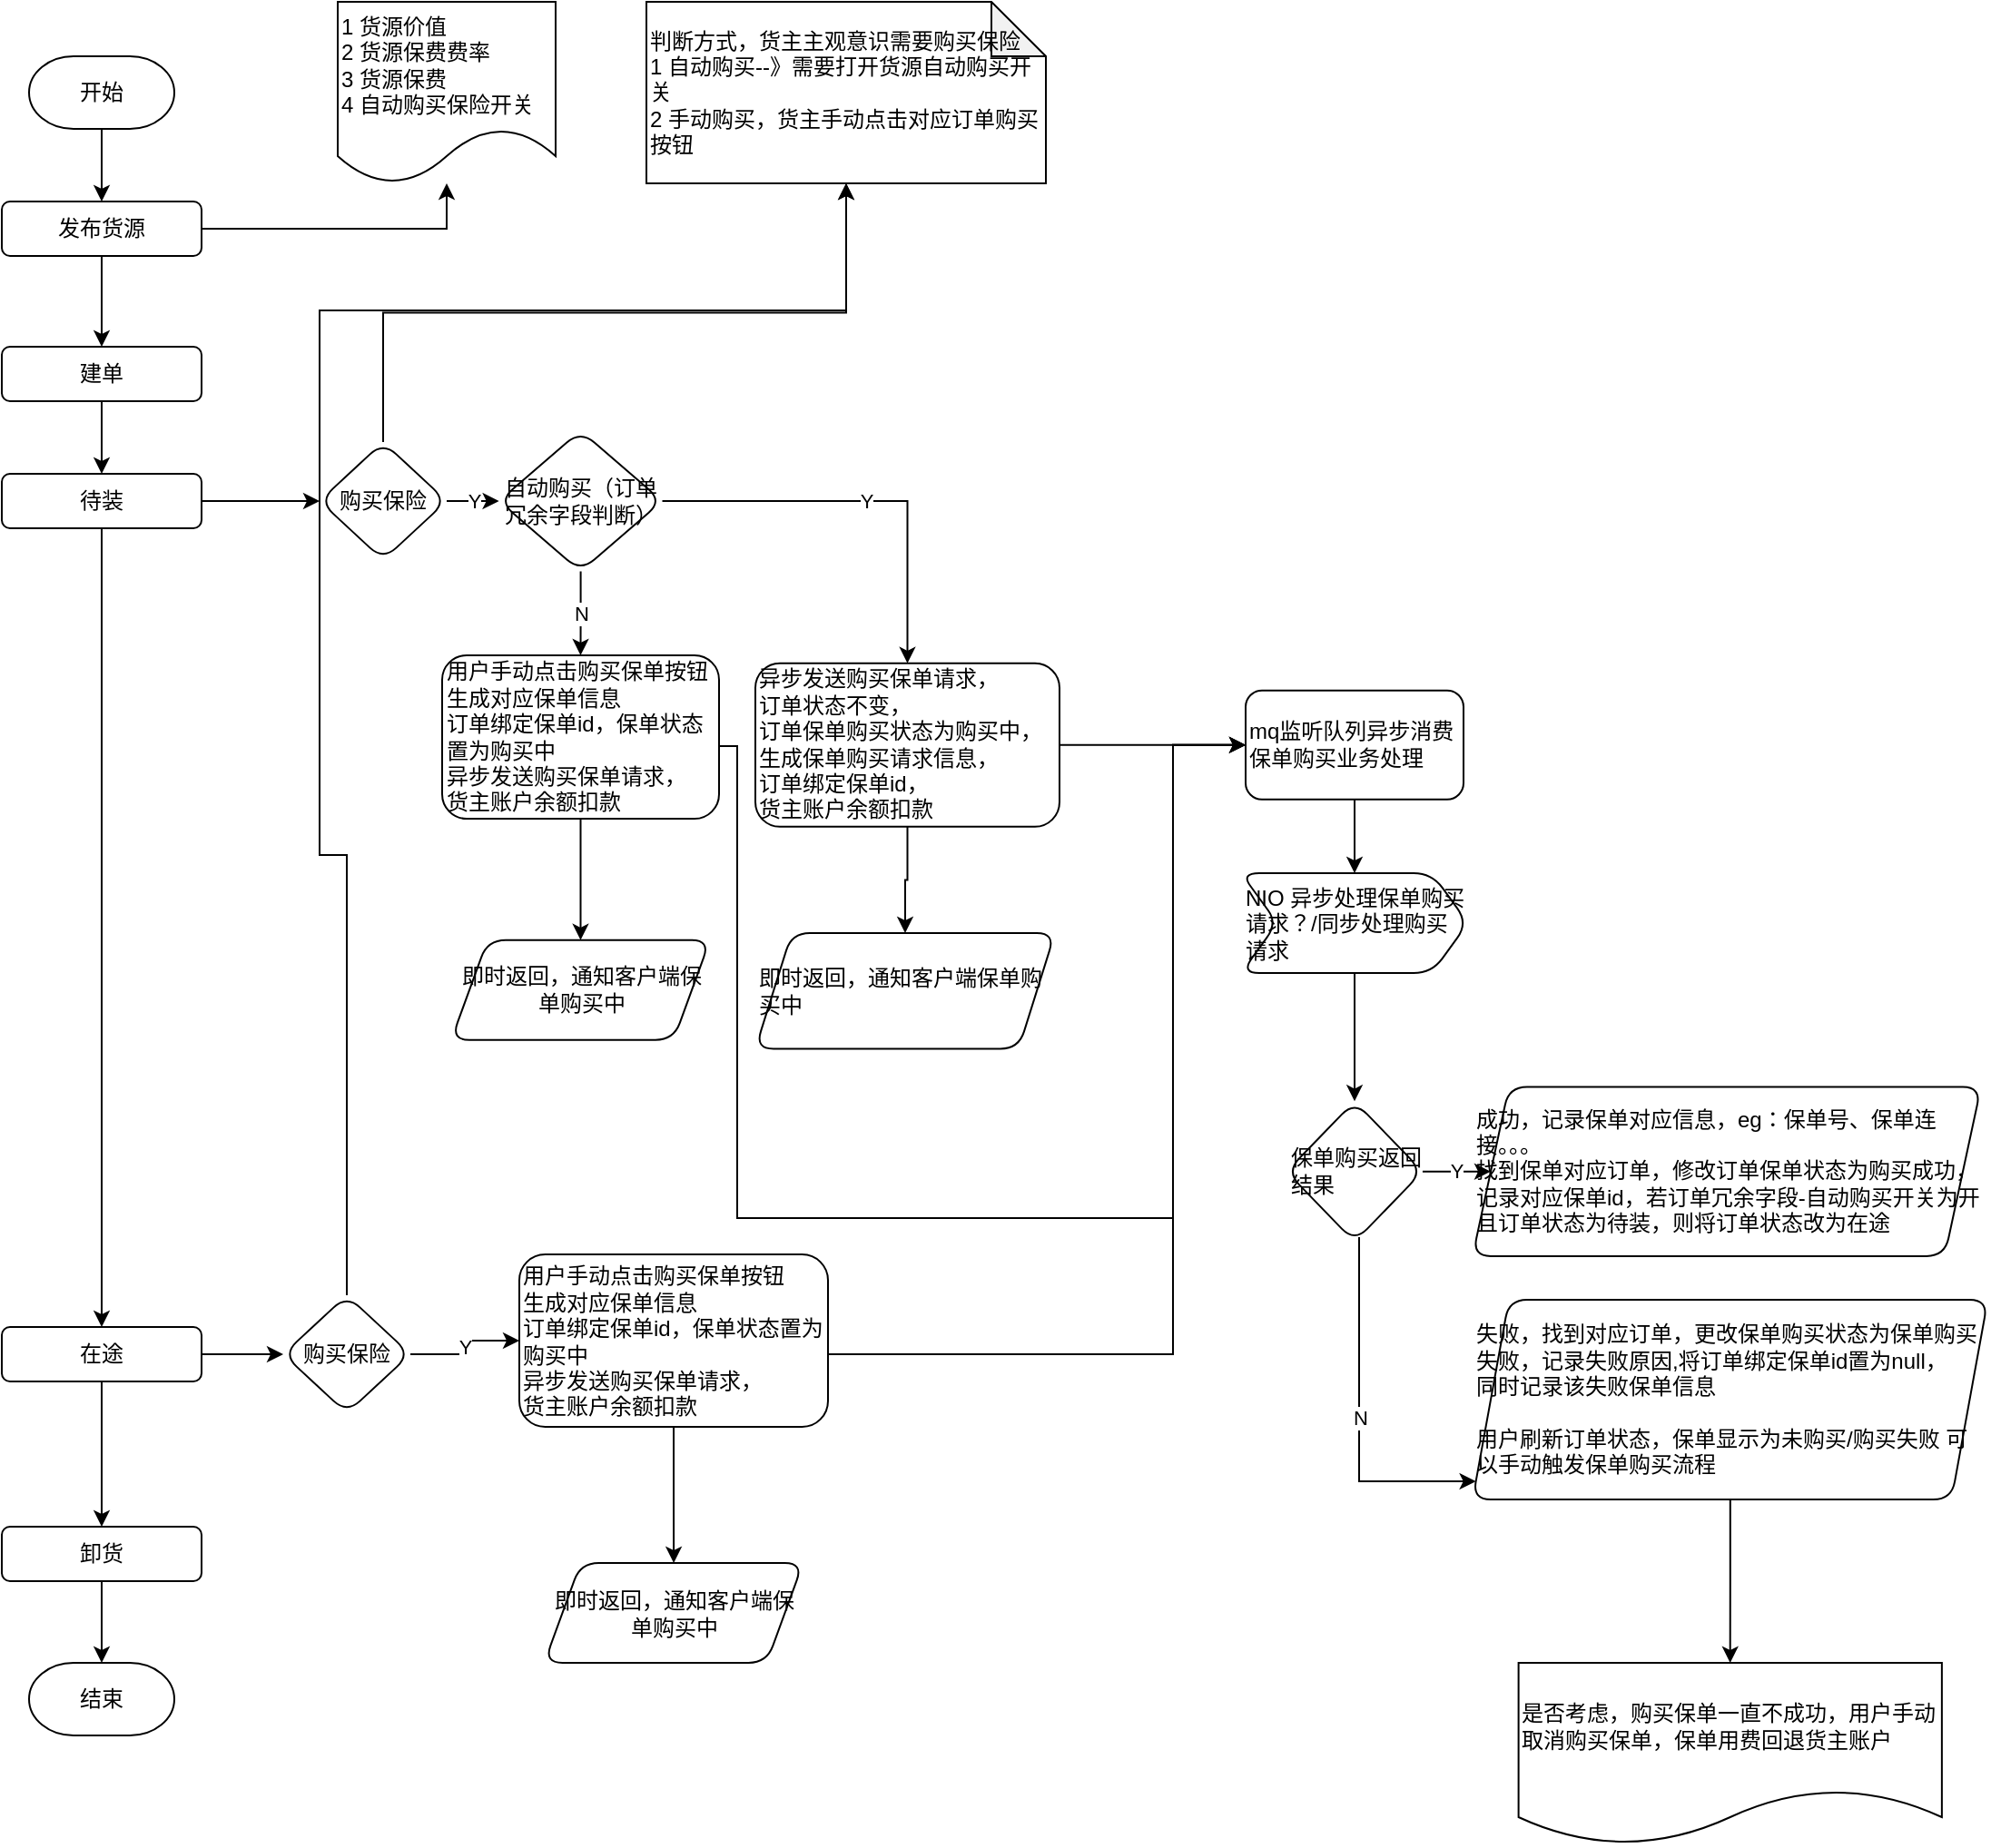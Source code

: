 <mxfile version="14.0.1" type="github">
  <diagram id="C5RBs43oDa-KdzZeNtuy" name="Page-1">
    <mxGraphModel dx="1422" dy="762" grid="1" gridSize="10" guides="1" tooltips="1" connect="1" arrows="1" fold="1" page="1" pageScale="1" pageWidth="827" pageHeight="1169" math="0" shadow="0">
      <root>
        <mxCell id="WIyWlLk6GJQsqaUBKTNV-0" />
        <mxCell id="WIyWlLk6GJQsqaUBKTNV-1" parent="WIyWlLk6GJQsqaUBKTNV-0" />
        <mxCell id="A1aLb6qsYqGWgr5VIU96-4" value="" style="edgeStyle=orthogonalEdgeStyle;rounded=0;orthogonalLoop=1;jettySize=auto;html=1;" edge="1" parent="WIyWlLk6GJQsqaUBKTNV-1" source="A1aLb6qsYqGWgr5VIU96-0" target="A1aLb6qsYqGWgr5VIU96-3">
          <mxGeometry relative="1" as="geometry" />
        </mxCell>
        <mxCell id="A1aLb6qsYqGWgr5VIU96-0" value="开始" style="strokeWidth=1;html=1;shape=mxgraph.flowchart.terminator;whiteSpace=wrap;rounded=1;shadow=0;glass=0;sketch=0;perimeterSpacing=0;" vertex="1" parent="WIyWlLk6GJQsqaUBKTNV-1">
          <mxGeometry x="90" y="70" width="80" height="40" as="geometry" />
        </mxCell>
        <mxCell id="A1aLb6qsYqGWgr5VIU96-6" value="" style="edgeStyle=orthogonalEdgeStyle;rounded=0;orthogonalLoop=1;jettySize=auto;html=1;" edge="1" parent="WIyWlLk6GJQsqaUBKTNV-1" source="A1aLb6qsYqGWgr5VIU96-3" target="A1aLb6qsYqGWgr5VIU96-5">
          <mxGeometry relative="1" as="geometry" />
        </mxCell>
        <mxCell id="A1aLb6qsYqGWgr5VIU96-8" value="" style="edgeStyle=orthogonalEdgeStyle;rounded=0;orthogonalLoop=1;jettySize=auto;html=1;" edge="1" parent="WIyWlLk6GJQsqaUBKTNV-1" source="A1aLb6qsYqGWgr5VIU96-3" target="A1aLb6qsYqGWgr5VIU96-7">
          <mxGeometry relative="1" as="geometry" />
        </mxCell>
        <mxCell id="A1aLb6qsYqGWgr5VIU96-3" value="发布货源" style="whiteSpace=wrap;html=1;rounded=1;shadow=0;strokeWidth=1;glass=0;sketch=0;" vertex="1" parent="WIyWlLk6GJQsqaUBKTNV-1">
          <mxGeometry x="75" y="150" width="110" height="30" as="geometry" />
        </mxCell>
        <mxCell id="A1aLb6qsYqGWgr5VIU96-5" value="&lt;div&gt;&lt;span&gt;1 货源价值&lt;/span&gt;&lt;/div&gt;&lt;div&gt;&lt;span&gt;2 货源保费费率&lt;/span&gt;&lt;/div&gt;&lt;div&gt;&lt;span&gt;3 货源保费&lt;/span&gt;&lt;/div&gt;&lt;div&gt;&lt;span&gt;4 自动购买保险开关&lt;/span&gt;&lt;/div&gt;" style="shape=document;whiteSpace=wrap;html=1;boundedLbl=1;rounded=1;shadow=0;strokeWidth=1;glass=0;sketch=0;align=left;" vertex="1" parent="WIyWlLk6GJQsqaUBKTNV-1">
          <mxGeometry x="260" y="40" width="120" height="100" as="geometry" />
        </mxCell>
        <mxCell id="A1aLb6qsYqGWgr5VIU96-10" value="" style="edgeStyle=orthogonalEdgeStyle;rounded=0;orthogonalLoop=1;jettySize=auto;html=1;" edge="1" parent="WIyWlLk6GJQsqaUBKTNV-1" source="A1aLb6qsYqGWgr5VIU96-7" target="A1aLb6qsYqGWgr5VIU96-9">
          <mxGeometry relative="1" as="geometry" />
        </mxCell>
        <mxCell id="A1aLb6qsYqGWgr5VIU96-7" value="建单" style="whiteSpace=wrap;html=1;rounded=1;shadow=0;strokeWidth=1;glass=0;sketch=0;" vertex="1" parent="WIyWlLk6GJQsqaUBKTNV-1">
          <mxGeometry x="75" y="230" width="110" height="30" as="geometry" />
        </mxCell>
        <mxCell id="A1aLb6qsYqGWgr5VIU96-12" value="" style="edgeStyle=orthogonalEdgeStyle;rounded=0;orthogonalLoop=1;jettySize=auto;html=1;" edge="1" parent="WIyWlLk6GJQsqaUBKTNV-1" source="A1aLb6qsYqGWgr5VIU96-9" target="A1aLb6qsYqGWgr5VIU96-11">
          <mxGeometry relative="1" as="geometry" />
        </mxCell>
        <mxCell id="A1aLb6qsYqGWgr5VIU96-45" value="" style="edgeStyle=orthogonalEdgeStyle;rounded=0;orthogonalLoop=1;jettySize=auto;html=1;" edge="1" parent="WIyWlLk6GJQsqaUBKTNV-1" source="A1aLb6qsYqGWgr5VIU96-9" target="A1aLb6qsYqGWgr5VIU96-44">
          <mxGeometry relative="1" as="geometry" />
        </mxCell>
        <mxCell id="A1aLb6qsYqGWgr5VIU96-9" value="待装" style="whiteSpace=wrap;html=1;rounded=1;shadow=0;strokeWidth=1;glass=0;sketch=0;" vertex="1" parent="WIyWlLk6GJQsqaUBKTNV-1">
          <mxGeometry x="75" y="300" width="110" height="30" as="geometry" />
        </mxCell>
        <mxCell id="A1aLb6qsYqGWgr5VIU96-16" value="" style="edgeStyle=orthogonalEdgeStyle;rounded=0;orthogonalLoop=1;jettySize=auto;html=1;exitX=0.5;exitY=0;exitDx=0;exitDy=0;" edge="1" parent="WIyWlLk6GJQsqaUBKTNV-1" source="A1aLb6qsYqGWgr5VIU96-11" target="A1aLb6qsYqGWgr5VIU96-15">
          <mxGeometry relative="1" as="geometry" />
        </mxCell>
        <mxCell id="A1aLb6qsYqGWgr5VIU96-20" value="Y" style="edgeStyle=orthogonalEdgeStyle;rounded=0;orthogonalLoop=1;jettySize=auto;html=1;" edge="1" parent="WIyWlLk6GJQsqaUBKTNV-1" source="A1aLb6qsYqGWgr5VIU96-11" target="A1aLb6qsYqGWgr5VIU96-19">
          <mxGeometry relative="1" as="geometry" />
        </mxCell>
        <mxCell id="A1aLb6qsYqGWgr5VIU96-11" value="购买保险" style="rhombus;whiteSpace=wrap;html=1;rounded=1;shadow=0;strokeWidth=1;glass=0;sketch=0;" vertex="1" parent="WIyWlLk6GJQsqaUBKTNV-1">
          <mxGeometry x="250" y="282.5" width="70" height="65" as="geometry" />
        </mxCell>
        <mxCell id="A1aLb6qsYqGWgr5VIU96-15" value="判断方式，货主主观意识需要购买保险&lt;br&gt;1 自动购买--》需要打开货源自动购买开关&lt;br&gt;2 手动购买，货主手动点击对应订单购买按钮" style="shape=note;whiteSpace=wrap;html=1;backgroundOutline=1;darkOpacity=0.05;rounded=1;shadow=0;strokeWidth=1;glass=0;sketch=0;align=left;" vertex="1" parent="WIyWlLk6GJQsqaUBKTNV-1">
          <mxGeometry x="430" y="40" width="220" height="100" as="geometry" />
        </mxCell>
        <mxCell id="A1aLb6qsYqGWgr5VIU96-22" value="Y" style="edgeStyle=orthogonalEdgeStyle;rounded=0;orthogonalLoop=1;jettySize=auto;html=1;exitX=1;exitY=0.5;exitDx=0;exitDy=0;" edge="1" parent="WIyWlLk6GJQsqaUBKTNV-1" source="A1aLb6qsYqGWgr5VIU96-19" target="A1aLb6qsYqGWgr5VIU96-21">
          <mxGeometry relative="1" as="geometry">
            <mxPoint x="460" y="315" as="sourcePoint" />
          </mxGeometry>
        </mxCell>
        <mxCell id="A1aLb6qsYqGWgr5VIU96-40" value="N" style="edgeStyle=orthogonalEdgeStyle;rounded=0;orthogonalLoop=1;jettySize=auto;html=1;" edge="1" parent="WIyWlLk6GJQsqaUBKTNV-1" source="A1aLb6qsYqGWgr5VIU96-19" target="A1aLb6qsYqGWgr5VIU96-39">
          <mxGeometry relative="1" as="geometry" />
        </mxCell>
        <mxCell id="A1aLb6qsYqGWgr5VIU96-19" value="自动购买（订单冗余字段判断）" style="rhombus;whiteSpace=wrap;html=1;rounded=1;shadow=0;strokeWidth=1;glass=0;sketch=0;" vertex="1" parent="WIyWlLk6GJQsqaUBKTNV-1">
          <mxGeometry x="348.75" y="276.25" width="90" height="77.5" as="geometry" />
        </mxCell>
        <mxCell id="A1aLb6qsYqGWgr5VIU96-26" value="" style="edgeStyle=orthogonalEdgeStyle;rounded=0;orthogonalLoop=1;jettySize=auto;html=1;" edge="1" parent="WIyWlLk6GJQsqaUBKTNV-1" source="A1aLb6qsYqGWgr5VIU96-21" target="A1aLb6qsYqGWgr5VIU96-25">
          <mxGeometry relative="1" as="geometry" />
        </mxCell>
        <mxCell id="A1aLb6qsYqGWgr5VIU96-43" style="edgeStyle=orthogonalEdgeStyle;rounded=0;orthogonalLoop=1;jettySize=auto;html=1;exitX=1;exitY=0.5;exitDx=0;exitDy=0;" edge="1" parent="WIyWlLk6GJQsqaUBKTNV-1" source="A1aLb6qsYqGWgr5VIU96-21" target="A1aLb6qsYqGWgr5VIU96-27">
          <mxGeometry relative="1" as="geometry" />
        </mxCell>
        <mxCell id="A1aLb6qsYqGWgr5VIU96-21" value="异步发送购买保单请求，&lt;br&gt;订单状态不变，&lt;br&gt;订单保单购买状态为购买中，&lt;br&gt;生成保单购买请求信息，&lt;br&gt;订单绑定保单id，&lt;br&gt;货主账户余额扣款" style="whiteSpace=wrap;html=1;rounded=1;shadow=0;strokeWidth=1;glass=0;sketch=0;align=left;" vertex="1" parent="WIyWlLk6GJQsqaUBKTNV-1">
          <mxGeometry x="490" y="404.38" width="167.5" height="90" as="geometry" />
        </mxCell>
        <mxCell id="A1aLb6qsYqGWgr5VIU96-25" value="&lt;span&gt;即时返回，通知客户端保单购买中&lt;/span&gt;" style="shape=parallelogram;perimeter=parallelogramPerimeter;whiteSpace=wrap;html=1;fixedSize=1;rounded=1;shadow=0;align=left;strokeWidth=1;glass=0;sketch=0;" vertex="1" parent="WIyWlLk6GJQsqaUBKTNV-1">
          <mxGeometry x="490" y="553" width="165" height="63.75" as="geometry" />
        </mxCell>
        <mxCell id="A1aLb6qsYqGWgr5VIU96-30" value="" style="edgeStyle=orthogonalEdgeStyle;rounded=0;orthogonalLoop=1;jettySize=auto;html=1;" edge="1" parent="WIyWlLk6GJQsqaUBKTNV-1" source="A1aLb6qsYqGWgr5VIU96-27" target="A1aLb6qsYqGWgr5VIU96-29">
          <mxGeometry relative="1" as="geometry" />
        </mxCell>
        <mxCell id="A1aLb6qsYqGWgr5VIU96-27" value="mq监听队列异步消费保单购买业务处理" style="whiteSpace=wrap;html=1;rounded=1;shadow=0;align=left;strokeWidth=1;glass=0;sketch=0;" vertex="1" parent="WIyWlLk6GJQsqaUBKTNV-1">
          <mxGeometry x="760" y="419.375" width="120" height="60" as="geometry" />
        </mxCell>
        <mxCell id="A1aLb6qsYqGWgr5VIU96-34" value="" style="edgeStyle=orthogonalEdgeStyle;rounded=0;orthogonalLoop=1;jettySize=auto;html=1;" edge="1" parent="WIyWlLk6GJQsqaUBKTNV-1" source="A1aLb6qsYqGWgr5VIU96-29" target="A1aLb6qsYqGWgr5VIU96-33">
          <mxGeometry relative="1" as="geometry" />
        </mxCell>
        <mxCell id="A1aLb6qsYqGWgr5VIU96-29" value="NIO 异步处理保单购买请求？/同步处理购买请求" style="shape=step;perimeter=stepPerimeter;whiteSpace=wrap;html=1;fixedSize=1;rounded=1;shadow=0;align=left;strokeWidth=1;glass=0;sketch=0;" vertex="1" parent="WIyWlLk6GJQsqaUBKTNV-1">
          <mxGeometry x="757.5" y="520" width="125" height="55" as="geometry" />
        </mxCell>
        <mxCell id="A1aLb6qsYqGWgr5VIU96-36" value="Y" style="edgeStyle=orthogonalEdgeStyle;rounded=0;orthogonalLoop=1;jettySize=auto;html=1;" edge="1" parent="WIyWlLk6GJQsqaUBKTNV-1" source="A1aLb6qsYqGWgr5VIU96-33" target="A1aLb6qsYqGWgr5VIU96-35">
          <mxGeometry relative="1" as="geometry" />
        </mxCell>
        <mxCell id="A1aLb6qsYqGWgr5VIU96-38" value="N" style="edgeStyle=orthogonalEdgeStyle;rounded=0;orthogonalLoop=1;jettySize=auto;html=1;" edge="1" parent="WIyWlLk6GJQsqaUBKTNV-1" source="A1aLb6qsYqGWgr5VIU96-33" target="A1aLb6qsYqGWgr5VIU96-37">
          <mxGeometry relative="1" as="geometry">
            <Array as="points">
              <mxPoint x="822.5" y="855" />
            </Array>
          </mxGeometry>
        </mxCell>
        <mxCell id="A1aLb6qsYqGWgr5VIU96-33" value="保单购买返回结果" style="rhombus;whiteSpace=wrap;html=1;rounded=1;shadow=0;align=left;strokeWidth=1;glass=0;sketch=0;" vertex="1" parent="WIyWlLk6GJQsqaUBKTNV-1">
          <mxGeometry x="782.5" y="645.63" width="75" height="77.5" as="geometry" />
        </mxCell>
        <mxCell id="A1aLb6qsYqGWgr5VIU96-35" value="成功，记录保单对应信息，eg：保单号、保单连接。。。&lt;br&gt;找到保单对应订单，修改订单保单状态为购买成功，记录对应保单id，若订单冗余字段-自动购买开关为开且订单状态为待装，则将订单状态改为在途" style="shape=parallelogram;perimeter=parallelogramPerimeter;whiteSpace=wrap;html=1;fixedSize=1;rounded=1;shadow=0;align=left;strokeWidth=1;glass=0;sketch=0;" vertex="1" parent="WIyWlLk6GJQsqaUBKTNV-1">
          <mxGeometry x="885" y="637.81" width="280" height="93.13" as="geometry" />
        </mxCell>
        <mxCell id="A1aLb6qsYqGWgr5VIU96-57" value="" style="edgeStyle=orthogonalEdgeStyle;rounded=0;orthogonalLoop=1;jettySize=auto;html=1;strokeColor=#000000;" edge="1" parent="WIyWlLk6GJQsqaUBKTNV-1" source="A1aLb6qsYqGWgr5VIU96-37" target="A1aLb6qsYqGWgr5VIU96-56">
          <mxGeometry relative="1" as="geometry" />
        </mxCell>
        <mxCell id="A1aLb6qsYqGWgr5VIU96-37" value="失败，找到对应订单，更改保单购买状态为保单购买失败，记录失败原因,将订单绑定保单id置为null，&lt;br&gt;同时记录该失败保单信息&lt;br&gt;&lt;br&gt;用户刷新订单状态，保单显示为未购买/购买失败 可以手动触发保单购买流程" style="shape=parallelogram;perimeter=parallelogramPerimeter;whiteSpace=wrap;html=1;fixedSize=1;rounded=1;shadow=0;align=left;strokeWidth=1;glass=0;sketch=0;" vertex="1" parent="WIyWlLk6GJQsqaUBKTNV-1">
          <mxGeometry x="885" y="755.01" width="283.75" height="110" as="geometry" />
        </mxCell>
        <mxCell id="A1aLb6qsYqGWgr5VIU96-42" value="" style="edgeStyle=orthogonalEdgeStyle;rounded=0;orthogonalLoop=1;jettySize=auto;html=1;" edge="1" parent="WIyWlLk6GJQsqaUBKTNV-1" source="A1aLb6qsYqGWgr5VIU96-39" target="A1aLb6qsYqGWgr5VIU96-41">
          <mxGeometry relative="1" as="geometry" />
        </mxCell>
        <mxCell id="A1aLb6qsYqGWgr5VIU96-55" style="edgeStyle=orthogonalEdgeStyle;rounded=0;orthogonalLoop=1;jettySize=auto;html=1;exitX=1;exitY=0.5;exitDx=0;exitDy=0;entryX=0;entryY=0.5;entryDx=0;entryDy=0;strokeColor=#000000;" edge="1" parent="WIyWlLk6GJQsqaUBKTNV-1" source="A1aLb6qsYqGWgr5VIU96-39" target="A1aLb6qsYqGWgr5VIU96-27">
          <mxGeometry relative="1" as="geometry">
            <Array as="points">
              <mxPoint x="480" y="450" />
              <mxPoint x="480" y="710" />
              <mxPoint x="720" y="710" />
              <mxPoint x="720" y="449" />
            </Array>
          </mxGeometry>
        </mxCell>
        <mxCell id="A1aLb6qsYqGWgr5VIU96-39" value="用户手动点击购买保单按钮&lt;br&gt;生成对应保单信息&lt;br&gt;订单绑定保单id，保单状态置为购买中&lt;br&gt;异步发送购买保单请求，&lt;br&gt;货主账户余额扣款" style="whiteSpace=wrap;html=1;rounded=1;shadow=0;strokeWidth=1;glass=0;sketch=0;align=left;" vertex="1" parent="WIyWlLk6GJQsqaUBKTNV-1">
          <mxGeometry x="317.5" y="400" width="152.5" height="90" as="geometry" />
        </mxCell>
        <mxCell id="A1aLb6qsYqGWgr5VIU96-41" value="即时返回，通知客户端保单购买中" style="shape=parallelogram;perimeter=parallelogramPerimeter;whiteSpace=wrap;html=1;fixedSize=1;rounded=1;shadow=0;strokeWidth=1;glass=0;sketch=0;" vertex="1" parent="WIyWlLk6GJQsqaUBKTNV-1">
          <mxGeometry x="322.5" y="556.88" width="142.5" height="55" as="geometry" />
        </mxCell>
        <mxCell id="A1aLb6qsYqGWgr5VIU96-47" style="edgeStyle=orthogonalEdgeStyle;rounded=0;orthogonalLoop=1;jettySize=auto;html=1;exitX=1;exitY=0.5;exitDx=0;exitDy=0;entryX=0;entryY=0.5;entryDx=0;entryDy=0;" edge="1" parent="WIyWlLk6GJQsqaUBKTNV-1" source="A1aLb6qsYqGWgr5VIU96-44" target="A1aLb6qsYqGWgr5VIU96-46">
          <mxGeometry relative="1" as="geometry" />
        </mxCell>
        <mxCell id="A1aLb6qsYqGWgr5VIU96-59" value="" style="edgeStyle=orthogonalEdgeStyle;rounded=0;orthogonalLoop=1;jettySize=auto;html=1;strokeColor=#000000;" edge="1" parent="WIyWlLk6GJQsqaUBKTNV-1" source="A1aLb6qsYqGWgr5VIU96-44" target="A1aLb6qsYqGWgr5VIU96-58">
          <mxGeometry relative="1" as="geometry" />
        </mxCell>
        <mxCell id="A1aLb6qsYqGWgr5VIU96-44" value="在途" style="whiteSpace=wrap;html=1;rounded=1;shadow=0;strokeWidth=1;glass=0;sketch=0;" vertex="1" parent="WIyWlLk6GJQsqaUBKTNV-1">
          <mxGeometry x="75" y="770" width="110" height="30" as="geometry" />
        </mxCell>
        <mxCell id="A1aLb6qsYqGWgr5VIU96-48" style="edgeStyle=orthogonalEdgeStyle;orthogonalLoop=1;jettySize=auto;html=1;exitX=0.5;exitY=0;exitDx=0;exitDy=0;rounded=0;entryX=0.5;entryY=1;entryDx=0;entryDy=0;entryPerimeter=0;" edge="1" parent="WIyWlLk6GJQsqaUBKTNV-1" source="A1aLb6qsYqGWgr5VIU96-46" target="A1aLb6qsYqGWgr5VIU96-15">
          <mxGeometry relative="1" as="geometry">
            <mxPoint x="600" y="160" as="targetPoint" />
            <Array as="points">
              <mxPoint x="265" y="510" />
              <mxPoint x="250" y="510" />
              <mxPoint x="250" y="210" />
              <mxPoint x="540" y="210" />
            </Array>
          </mxGeometry>
        </mxCell>
        <mxCell id="A1aLb6qsYqGWgr5VIU96-49" value="Y" style="edgeStyle=orthogonalEdgeStyle;rounded=0;orthogonalLoop=1;jettySize=auto;html=1;exitX=1;exitY=0.5;exitDx=0;exitDy=0;strokeColor=#000000;" edge="1" parent="WIyWlLk6GJQsqaUBKTNV-1" source="A1aLb6qsYqGWgr5VIU96-46" target="A1aLb6qsYqGWgr5VIU96-51">
          <mxGeometry relative="1" as="geometry">
            <mxPoint x="370" y="785" as="targetPoint" />
          </mxGeometry>
        </mxCell>
        <mxCell id="A1aLb6qsYqGWgr5VIU96-46" value="购买保险" style="rhombus;whiteSpace=wrap;html=1;rounded=1;shadow=0;strokeWidth=1;glass=0;sketch=0;" vertex="1" parent="WIyWlLk6GJQsqaUBKTNV-1">
          <mxGeometry x="230" y="752.5" width="70" height="65" as="geometry" />
        </mxCell>
        <mxCell id="A1aLb6qsYqGWgr5VIU96-50" value="" style="edgeStyle=orthogonalEdgeStyle;rounded=0;orthogonalLoop=1;jettySize=auto;html=1;" edge="1" parent="WIyWlLk6GJQsqaUBKTNV-1" source="A1aLb6qsYqGWgr5VIU96-51" target="A1aLb6qsYqGWgr5VIU96-52">
          <mxGeometry relative="1" as="geometry" />
        </mxCell>
        <mxCell id="A1aLb6qsYqGWgr5VIU96-54" style="edgeStyle=orthogonalEdgeStyle;rounded=0;orthogonalLoop=1;jettySize=auto;html=1;exitX=1;exitY=0.5;exitDx=0;exitDy=0;entryX=0;entryY=0.5;entryDx=0;entryDy=0;strokeColor=#000000;" edge="1" parent="WIyWlLk6GJQsqaUBKTNV-1" source="A1aLb6qsYqGWgr5VIU96-51" target="A1aLb6qsYqGWgr5VIU96-27">
          <mxGeometry relative="1" as="geometry">
            <Array as="points">
              <mxPoint x="720" y="785" />
              <mxPoint x="720" y="449" />
            </Array>
          </mxGeometry>
        </mxCell>
        <mxCell id="A1aLb6qsYqGWgr5VIU96-51" value="用户手动点击购买保单按钮&lt;br&gt;生成对应保单信息&lt;br&gt;订单绑定保单id，保单状态置为购买中&lt;br&gt;异步发送购买保单请求，&lt;br&gt;货主账户余额扣款" style="whiteSpace=wrap;html=1;rounded=1;shadow=0;strokeWidth=1;glass=0;sketch=0;align=left;" vertex="1" parent="WIyWlLk6GJQsqaUBKTNV-1">
          <mxGeometry x="360" y="730" width="170" height="95" as="geometry" />
        </mxCell>
        <mxCell id="A1aLb6qsYqGWgr5VIU96-52" value="即时返回，通知客户端保单购买中" style="shape=parallelogram;perimeter=parallelogramPerimeter;whiteSpace=wrap;html=1;fixedSize=1;rounded=1;shadow=0;strokeWidth=1;glass=0;sketch=0;" vertex="1" parent="WIyWlLk6GJQsqaUBKTNV-1">
          <mxGeometry x="373.75" y="900" width="142.5" height="55" as="geometry" />
        </mxCell>
        <mxCell id="A1aLb6qsYqGWgr5VIU96-56" value="是否考虑，购买保单一直不成功，用户手动取消购买保单，保单用费回退货主账户" style="shape=document;whiteSpace=wrap;html=1;boundedLbl=1;rounded=1;shadow=0;align=left;strokeWidth=1;glass=0;sketch=0;" vertex="1" parent="WIyWlLk6GJQsqaUBKTNV-1">
          <mxGeometry x="910.31" y="955" width="233.13" height="100.01" as="geometry" />
        </mxCell>
        <mxCell id="A1aLb6qsYqGWgr5VIU96-61" style="edgeStyle=orthogonalEdgeStyle;rounded=0;orthogonalLoop=1;jettySize=auto;html=1;exitX=0.5;exitY=1;exitDx=0;exitDy=0;entryX=0.5;entryY=0;entryDx=0;entryDy=0;entryPerimeter=0;strokeColor=#000000;" edge="1" parent="WIyWlLk6GJQsqaUBKTNV-1" source="A1aLb6qsYqGWgr5VIU96-58" target="A1aLb6qsYqGWgr5VIU96-60">
          <mxGeometry relative="1" as="geometry" />
        </mxCell>
        <mxCell id="A1aLb6qsYqGWgr5VIU96-58" value="卸货" style="whiteSpace=wrap;html=1;rounded=1;shadow=0;strokeWidth=1;glass=0;sketch=0;" vertex="1" parent="WIyWlLk6GJQsqaUBKTNV-1">
          <mxGeometry x="75" y="880" width="110" height="30" as="geometry" />
        </mxCell>
        <mxCell id="A1aLb6qsYqGWgr5VIU96-60" value="结束" style="strokeWidth=1;html=1;shape=mxgraph.flowchart.terminator;whiteSpace=wrap;rounded=1;shadow=0;glass=0;sketch=0;perimeterSpacing=0;" vertex="1" parent="WIyWlLk6GJQsqaUBKTNV-1">
          <mxGeometry x="90" y="955" width="80" height="40" as="geometry" />
        </mxCell>
      </root>
    </mxGraphModel>
  </diagram>
</mxfile>
